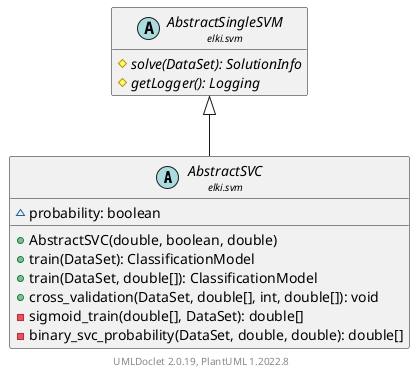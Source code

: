 @startuml
    remove .*\.(Instance|Par|Parameterizer|Factory)$
    set namespaceSeparator none
    hide empty fields
    hide empty methods

    abstract class "<size:14>AbstractSVC\n<size:10>elki.svm" as elki.svm.AbstractSVC [[AbstractSVC.html]] {
        ~probability: boolean
        +AbstractSVC(double, boolean, double)
        +train(DataSet): ClassificationModel
        +train(DataSet, double[]): ClassificationModel
        +cross_validation(DataSet, double[], int, double[]): void
        -sigmoid_train(double[], DataSet): double[]
        -binary_svc_probability(DataSet, double, double): double[]
    }

    abstract class "<size:14>AbstractSingleSVM\n<size:10>elki.svm" as elki.svm.AbstractSingleSVM [[AbstractSingleSVM.html]] {
        {abstract} #solve(DataSet): SolutionInfo
        {abstract} #getLogger(): Logging
    }

    elki.svm.AbstractSingleSVM <|-- elki.svm.AbstractSVC

    center footer UMLDoclet 2.0.19, PlantUML 1.2022.8
@enduml
